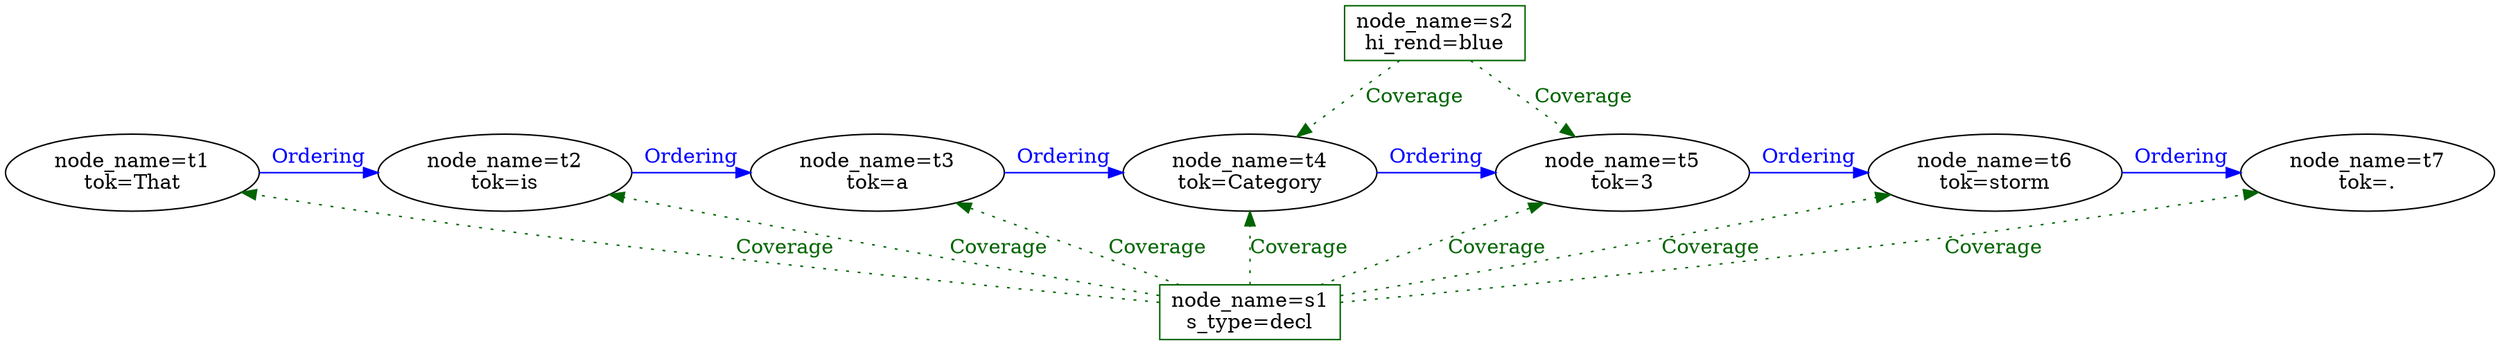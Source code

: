 digraph Span {
  margin=0;
  graph [dpi = 400];
	{rank=same;
	  t1[label="node_name=t1\ntok=That"];
	  t2[label="node_name=t2\ntok=is"];
	  t3[label="node_name=t3\ntok=a"];
	  t4[label="node_name=t4\ntok=Category"];
	  t5[label="node_name=t5\ntok=3"];
	  t6[label="node_name=t6\ntok=storm"];
	  t7[label="node_name=t7\ntok=."];
	}

 
  {
    // also add the ordering
    edge [color="blue", fontcolor="blue", style="solid", label="Ordering"];


    t1 -> t2;
    t2 -> t3;
    t3 -> t4;
    t4 -> t5;
    t5 -> t6;
    t6 -> t7;  
  }
 
  {
    node [shape=box, color=darkgreen];
    {   
    rank=max;
    stype[label="node_name=s1\ns_type=decl"];
    }
    {
    rank=min;
    hirend[label="node_name=s2\nhi_rend=blue"];
    }
  }


  {
    edge [style=dotted,color=darkgreen,fontcolor=darkgreen, label="Coverage"];
    hirend -> t4;
    hirend -> t5;

    stype -> t1;
    stype -> t2;
    stype -> t3;
    stype -> t4;
    stype -> t5;
    stype -> t6;
    stype -> t7;
  }
	
}
